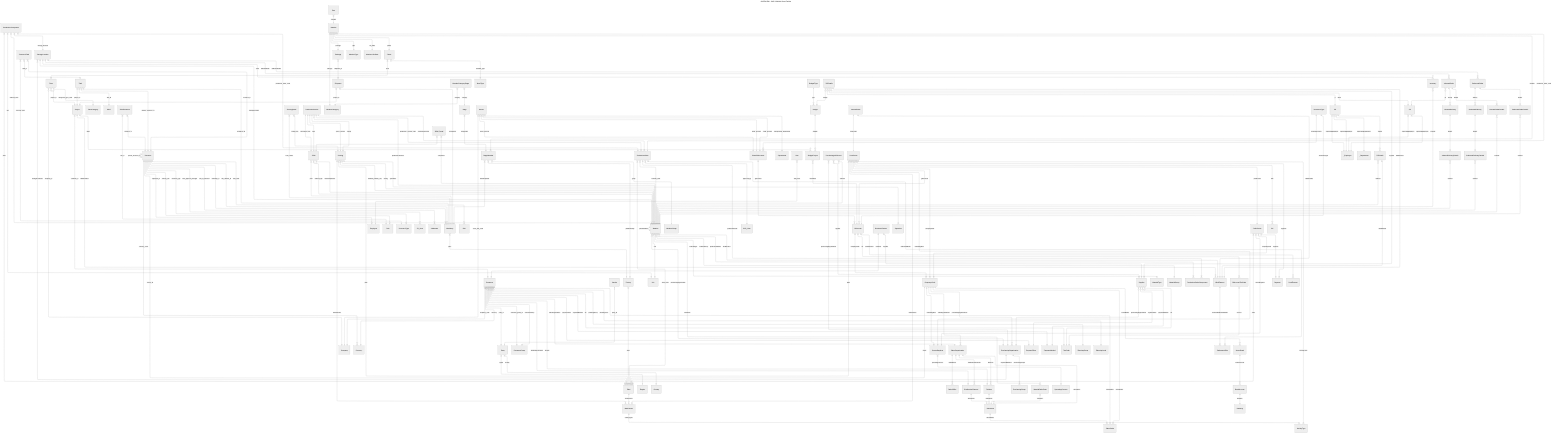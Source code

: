 ---
title: OVERVIEW - SAP S/4HANA Core Entities
config:
  theme: neutral
  layout: elk
---
erDiagram
    %% -------------------------------
    %% 1. Project & Zone Domain
    %% -------------------------------
    Project }|--|| Customer        : "customer_id"
    Zone }o--|| ZoneCategory      : "categories_type_code"
    Zone }o--|| Company           : "company_id"
    Zone }o--|| Project           : "project_id"
    %%  Phase to Zone connection in another section
 
    %% -------------------------------
    %% 2. Resources & Tasks Domain
    %% -------------------------------
    Resource |o--o| Employee       : "employee_id"
    Resource |o--o| Role           : "primary_role"
    Resource |o--o| Resource       : "parent_resource_id"
    %% Labor, Material, Equipment
    Resource |o--o| ResourceType       : "resource_type"
    Resource ||--o{ P6_User   : "time_approve_manager"
    Resource ||--o{ UMeasure   : "unit_of_measure"
    Resource ||--o{ Currency   : "currency_code"
 
    Resource ||--o{ Plant : "factory_id"
    Resource ||--o{ Workshop : "workshop_id"
    Resource ||--o{ Workshop : "sub_division_id"
    Resource ||--o{ Shift : "shift_code"
 
    Task }|--|| Project            : "project_id"
    Task }|--|| WBS                : "wbs_id"
    Task }|--|| Workshop           : "workshop_id"
    Task }|--|| Resource           : "primary_resource_id"
 
    ResourceTask }|--|| Task        : "task_id"
    ResourceTask }|--|| Resource    : "resource_id"
    ResourceTask }|--|| ResourceType    : "resource_type"
 
 
    RoleResource }|--|| Resource    : "resource_id"
    RoleResource }|--|| Role        : "role_id"
 
    %% -------------------------------
    %% 3. Party, Customer, Vendor Domain
    %% -------------------------------
    Party }|--|| Region            : "region"
    Party }|--|| Country           : "country"
    Customer |o--|| Party          : "party_id"
    Customer }|--|| Company        : "company_code"
    Customer }|--|| CustomerGroup  : "customer_group_id"
    Customer }|--|| Currency       : "currency"
    Vendor |o--|| Party            : "party_id"
 
    %% -------------------------------
    %% 4. Manufacturing / Plant Domain (BOM, Routing, Workshop)
    %% -------------------------------
    BOM_Detail }|--|| BOM          : ""
    BOM_Detail }|--|| Material     : "component"
    BOM }|--|| Material     : "material_sap"
    BOM }|--|| Workshop            : "plant"
    Workshop }|--|| Factory        : "plant"
    Factory }|--|| Plant        : "plant"
    Routing }|--|| Plant         : "plant"
    Routing }|--|| Material           : "material_number_sap"
    RoutingDetail }|--|| Routing    : "routing_key"
    RoutingDetail }|--|| Workshop   : "work_center"
    StageMember }|--|| Factory     : "planWorkshop"
    StageMember }|--|| Workshop     : "workshopCode"
    StageMember }|--|| MemberGroup  : "group"
 
    ProductionVersion ||--|| Routing: group_counter
    ProductionVersion ||--|| BOM: alternative_bom
    ProductionVersion ||--|{ ProductionOrder: "production_version_code"
 
    ProductionOrder }|--|| Plant : "plant_code"
    ProductionOrder }|--|| Material : "material_code"
    ProductionOrder }|--|| SAP_User : "approved_by"
    ProductionComponent }|--|| Material : "material_code"
    ProductionComponent }|--|| ProductionOrder : "production_order_code"
    ProductionComponent }|--|| Unit : "unit"
    ProductionComponent }|--|| Plant : "plant"
    ProductionComponent }|--|| StorageLocation : "storage_location"
 
    %% -------------------------------
    %% 5. Logistics Domain (Shipment/Package)
    %% -------------------------------
    Shipment }|--|| Project         : "project_id"
    Shipment }|--|| Workshop        : "warehouse"
    Package }|--|| Shipment         : "shipment_id"
 
    %% -------------------------------
    %% 6. Member/Stage/Part Domain
    %% -------------------------------
    Member }|--|| MemberCategory    : "category"
    MemberCategoryStage }|--|| MemberCategory : "category"
    MemberCategoryStage }|--|| Stage : "category"
    Member }|--|| MemberType        : "type"
    Member ||--|{ StageMember       : "member"
    Stage }|--|| StageMember        : "stageCode"
    Member }|--|| MemberLifeState   : "life_state"
    Member }|--|| Phase             : "phase"
    Member }|--|| Package           : "package"
    Phase }|--|| Zone               : "zone"
    Phase }|--|| MemType            : "member_type"
    Part }|--|| Member              : "member"
    %%    Part }|--|| User                : "cutting_plan_user"
    %%    Part }|--|| User                : "cutting_user"
    %%    Part }|--|| Workshop            : "cutting_workshop"
    %%    Part }|--|| Workshop            : "cutting_plan_workshop"
    %%    Part }|--|| User                : "delivery_user"
    %%    Part }|--|| MemberType             : "type_id"
    Member }|--|| ProductionOrder: "production_order_code"
    %% -------------------------------
    %% 7. Finance / Assets Domain
    %% -------------------------------
    Assets }|--|| Company           : "basic_unit_code"
    Assets }|--|| ChartOfAccounts   : "asset_account"
    Assets }|--|| ChartOfAccounts   : "debit_account"
    Assets }|--|| ChartOfAccounts   : "credit_account"
    Assets }|--|| Department        : "management_department"
 
    %% -------------------------------
    %% 8. User/Employee Domain
    %% -------------------------------
    User }|--|| Employee            : "staff_code"
 
 
    %% ANH %%
    BudgetType ||--o{ Budget : "type"
    Budget ||--o{ BudgetProject : "phanBo"
    Project ||--o{ BudgetProject : "duAn"
    BudgetProject o{--|| GlAccount : "khoanMuc"

    CompanyCode }|--|| ControllingArea : controllingArea
    CompanyCode ||--o{ Plant : plants
    CompanyCode ||--o{ SalesOrganization : salesOrganizations
    CompanyCode ||--o{ PurchasingOrganization : purchasingOrganizations

    Plant ||--o{ StorageLocation : storageLocations
    Plant ||--o{ WorkCenter : workCenters

    SalesOrganization ||--o{ SalesOffice : salesOffices
    SalesOrganization ||--o{ DistributionChannel : distributionChannels
    SalesOrganization ||--o{ Division : divisions
    SalesOrganization ||--o{ SalesArea : salesAreas

    DistributionChannel ||--o{ SalesArea : salesAreas
    Division ||--o{ SalesArea : salesAreas

    PurchasingOrganization ||--o{ PurchasingGroup : purchasingGroups
    PurchasingOrganization ||--o{ Plant : responsiblePlants

    BusinessPartner ||--|| Customer : customer
    BusinessPartner ||--|| Supplier : supplier

    Customer }o--|| SalesOrganization : salesOrganization
    Customer }o--|| DistributionChannel : distributionChannel
    Customer }o--|| Division : division
    Customer }o--|| PaymentTerm : paymentTerm
    Customer }o--|| PaymentMethod : paymentMethod
    Customer }o--|| TaxCode : tax
    Customer }o--|| PlanningGroup : planningGroup
    Customer }o--|| PlanningLevel : planningLevel
    Customer }o--|| CustomerGroup : customerGroup

    Supplier }o--|| PurchasingOrganization : purchasingOrganization
    Supplier }o--|| PaymentTerm : paymentTerm
    Supplier }o--|| PaymentMethod : paymentMethod
    Supplier }o--|| TaxCode : tax
    %% BUSINESS PARTNER


    PurchasingInfoRecord }o--|| Material : material
    PurchasingInfoRecord }o--|| Supplier : supplier
    PurchasingInfoRecord }o--|| PurchasingOrganization : purchasingOrganization

    %% Material 
    Material }o--|| MaterialType : materialType
    Material }o--|| MaterialGroup : materialGroup
    Material ||--|| Material : parentMaterial
    Material }o--|| StorageLocation : storageLocation
    Material }o--|| PurchasingOrganization : purchasingOrganization
    Material }o--|| Routing : routing
    Material ||--o{ ProductionVersion : productionVersions
    Material ||--|{ ProductionOrderComponent : productionOrders
    Material ||--o{ BOM : bomComponents
    Material ||--|{ MaterialSalesData : salesData
    Material }o--|| WbsElement : wbsElement
    MaterialSalesData }|--|| SalesArea : salesArea

    Material }|--|| Unit: unit
    %% Material 

    %% Production Version 

    ProductionOrderComponent }|--|| ProductionOrder : productionOrder



    ProductionVersion ||--|| Routing : routing
    ProductionVersion ||--|| BOM : bom

    Routing ||--o{ WorkCenter : workCenters


    Routing ||--|{ Operation : operations

    ProductionOrder }|--|| ProductionVersion : productionVersion
    ProductionOrder ||--|{ SettlementRule : settlementRules
    WbsElement ||--|{ SettlementRule : receivedSettlementRules
    %% Production Order

    %% Sale
    SalesArea ||--|{ SalesOrder : salesOrders
    Customer ||--|{ SalesOrder : salesOrders
    CompanyCode ||--|{ SalesOrder : salesOrders
    %% Sale


    %% Financial

    GlAccount ||--|{ GlAccountTaxCode : tax
    GlAccountTaxCode }|--|| TaxCode: account

    ProfitCenter }|--|| Segment : segment
    CostCenter }|--|| Segment : segment

    %% Financial

    ChartOfAccounts ||--o{ GlAccount : glAccounts
    GlAccount ||--|| CompanyCode : companyCode
    GlAccount ||--o{ CostElement : costElements

    CostCenter }|--|| ControllingArea : controllingArea
    CostCenter }|--|| CompanyCode : companyCode
    CostCenter }|--|| Plant : plant
    CostCenter }|--|| ProfitCenter : profitCenter
    CostCenter ||--o{ Skf : skfs
    CostCenter ||--o{ GlAccount : glAccounts
    CostCenter ||--|{ WorkCenter : workCenters
    CostCenter ||--|{ ActivityType : activityTypes
    WorkCenter ||--|{ ActivityType : activityTypes

    ProfitCenter }|--|| ControllingArea : controllingArea
    ProfitCenter }|--|| CompanyCode : companyCode
    ProfitCenter }|--|| Plant : plant

    InternalOrder ||--|| CostCenter : costCenter
    InternalOrder ||--|| WbsElement : wbsElement

    Project ||--o{ WbsElement : wbsElements

    ControllingArea }|--|| OperatingConcern : operatingConcern

    %% --- Bank & Payment Details ---
    HouseBank ||--o{ BankAccount : bankAccounts
    BankAccount ||--|| BankKey : bankKey
    CompanyCode ||--o{ HouseBank : houseBanks

    %% --- Other Common Master Data ---
 

    GlAccount ||--|| DocumentType : documentType
    DocumentType ||--o{ ChartOfAccounts : chartOfAccounts

 

    %% PR && PO

    PR }|--|| _Employee: requestedEmployee
    PR }|--|| _Employee: approvedEmployee
    PO }|--|| _Employee: requestedEmployee
    PO }|--|| _Employee: approvedEmployee
    PR }|--|| _Department: requestedDepartment
    PR ||--o{ PRDetails : "details"
    PRDetails }o--|| Material : "Material"
    PRDetails ||--|| WbsElement : "wbsElement"
    PO ||--o{ PODetails : "detail"
    PODetails }o--|| Supplier : "supplier"
    PODetails }o--|| Budget : "budget"
    PODetails }o--|| PR : "pr"
    PODetails ||--|| WbsElement : "wbsElement"

    %% KHO %%
    StorageLocation ||--o{ Inventory : "stock"
    StorageLocation ||--o{ InboundOrder : "inboundOrder"
    StorageLocation ||--o{ OutboundOrder : "outboundOrder"
    Inventory o{--|| Material : "material"
    InboundOrder o{--|| PO : "po"
    InboundOrder ||--o{ InboundDelivery : "receipt"
    OutboundOrder ||--o{ OutboundDelivery : "delivery"
    InboundOrder ||--|{ InboundOrderDetails : "details"
    InboundDelivery ||--|{ InboundDeliveryDetails : "details"
    OutboundOrder ||--|{ OutboundOrderDetails : "details"
    OutboundDelivery ||--|{ OutboundDeliveryDetails : "details"
    InboundOrderDetails o{--|| Material : "material"
    InboundDeliveryDetails o{--|| Material : "material"
    OutboundOrderDetails o{--|| Material : "material"
    OutboundDeliveryDetails o{--|| Material : "material"
    %% KHO %%